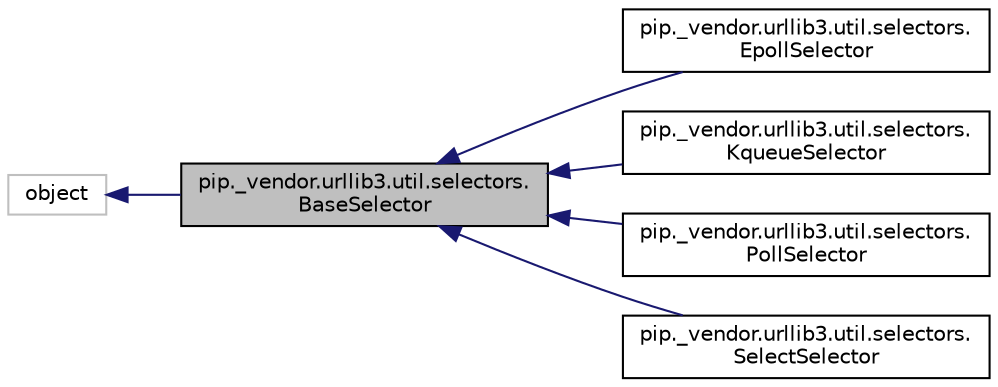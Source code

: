 digraph "pip._vendor.urllib3.util.selectors.BaseSelector"
{
  edge [fontname="Helvetica",fontsize="10",labelfontname="Helvetica",labelfontsize="10"];
  node [fontname="Helvetica",fontsize="10",shape=record];
  rankdir="LR";
  Node0 [label="pip._vendor.urllib3.util.selectors.\lBaseSelector",height=0.2,width=0.4,color="black", fillcolor="grey75", style="filled", fontcolor="black"];
  Node1 -> Node0 [dir="back",color="midnightblue",fontsize="10",style="solid",fontname="Helvetica"];
  Node1 [label="object",height=0.2,width=0.4,color="grey75", fillcolor="white", style="filled"];
  Node0 -> Node2 [dir="back",color="midnightblue",fontsize="10",style="solid",fontname="Helvetica"];
  Node2 [label="pip._vendor.urllib3.util.selectors.\lEpollSelector",height=0.2,width=0.4,color="black", fillcolor="white", style="filled",URL="$classpip_1_1__vendor_1_1urllib3_1_1util_1_1selectors_1_1_epoll_selector.html"];
  Node0 -> Node3 [dir="back",color="midnightblue",fontsize="10",style="solid",fontname="Helvetica"];
  Node3 [label="pip._vendor.urllib3.util.selectors.\lKqueueSelector",height=0.2,width=0.4,color="black", fillcolor="white", style="filled",URL="$classpip_1_1__vendor_1_1urllib3_1_1util_1_1selectors_1_1_kqueue_selector.html"];
  Node0 -> Node4 [dir="back",color="midnightblue",fontsize="10",style="solid",fontname="Helvetica"];
  Node4 [label="pip._vendor.urllib3.util.selectors.\lPollSelector",height=0.2,width=0.4,color="black", fillcolor="white", style="filled",URL="$classpip_1_1__vendor_1_1urllib3_1_1util_1_1selectors_1_1_poll_selector.html"];
  Node0 -> Node5 [dir="back",color="midnightblue",fontsize="10",style="solid",fontname="Helvetica"];
  Node5 [label="pip._vendor.urllib3.util.selectors.\lSelectSelector",height=0.2,width=0.4,color="black", fillcolor="white", style="filled",URL="$classpip_1_1__vendor_1_1urllib3_1_1util_1_1selectors_1_1_select_selector.html"];
}

